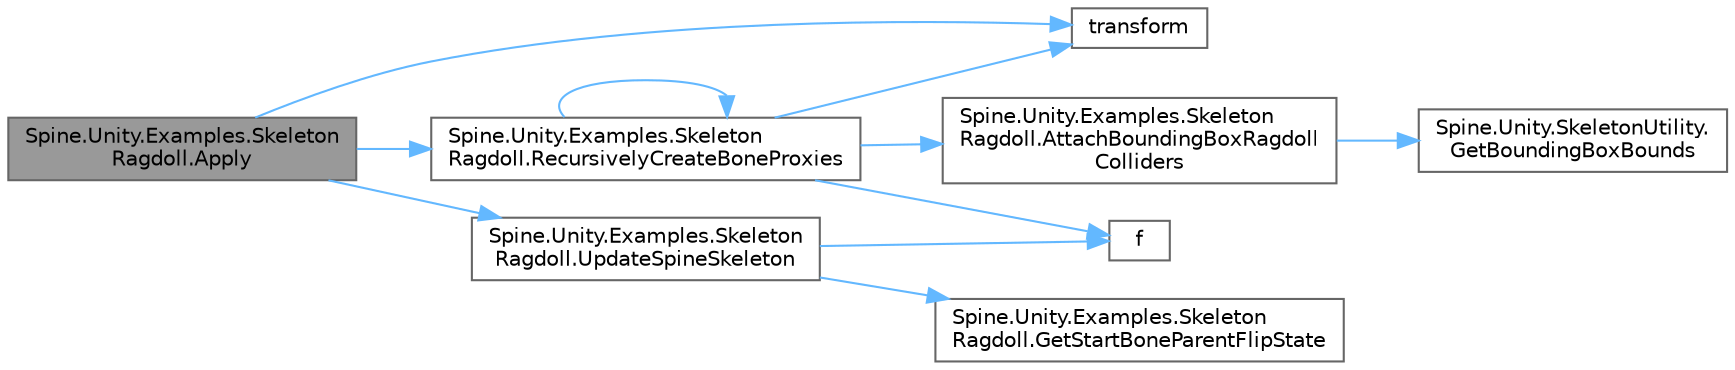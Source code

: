 digraph "Spine.Unity.Examples.SkeletonRagdoll.Apply"
{
 // LATEX_PDF_SIZE
  bgcolor="transparent";
  edge [fontname=Helvetica,fontsize=10,labelfontname=Helvetica,labelfontsize=10];
  node [fontname=Helvetica,fontsize=10,shape=box,height=0.2,width=0.4];
  rankdir="LR";
  Node1 [id="Node000001",label="Spine.Unity.Examples.Skeleton\lRagdoll.Apply",height=0.2,width=0.4,color="gray40", fillcolor="grey60", style="filled", fontcolor="black",tooltip="Instantiates the ragdoll simulation and applies its transforms to the skeleton."];
  Node1 -> Node2 [id="edge1_Node000001_Node000002",color="steelblue1",style="solid",tooltip=" "];
  Node2 [id="Node000002",label="Spine.Unity.Examples.Skeleton\lRagdoll.RecursivelyCreateBoneProxies",height=0.2,width=0.4,color="grey40", fillcolor="white", style="filled",URL="$class_spine_1_1_unity_1_1_examples_1_1_skeleton_ragdoll.html#a7bb32bf22829ee4461170b4c59a4deb0",tooltip=" "];
  Node2 -> Node3 [id="edge2_Node000002_Node000003",color="steelblue1",style="solid",tooltip=" "];
  Node3 [id="Node000003",label="Spine.Unity.Examples.Skeleton\lRagdoll.AttachBoundingBoxRagdoll\lColliders",height=0.2,width=0.4,color="grey40", fillcolor="white", style="filled",URL="$class_spine_1_1_unity_1_1_examples_1_1_skeleton_ragdoll.html#a624fd3c747d59a6eb356414bc2f5c590",tooltip=" "];
  Node3 -> Node4 [id="edge3_Node000003_Node000004",color="steelblue1",style="solid",tooltip=" "];
  Node4 [id="Node000004",label="Spine.Unity.SkeletonUtility.\lGetBoundingBoxBounds",height=0.2,width=0.4,color="grey40", fillcolor="white", style="filled",URL="$class_spine_1_1_unity_1_1_skeleton_utility.html#aed27598167513f9671caf80a7feb92d9",tooltip=" "];
  Node2 -> Node5 [id="edge4_Node000002_Node000005",color="steelblue1",style="solid",tooltip=" "];
  Node5 [id="Node000005",label="f",height=0.2,width=0.4,color="grey40", fillcolor="white", style="filled",URL="$cxx11__tensor__map_8cpp.html#a7f507fea02198f6cb81c86640c7b1a4e",tooltip=" "];
  Node2 -> Node2 [id="edge5_Node000002_Node000002",color="steelblue1",style="solid",tooltip=" "];
  Node2 -> Node6 [id="edge6_Node000002_Node000006",color="steelblue1",style="solid",tooltip=" "];
  Node6 [id="Node000006",label="transform",height=0.2,width=0.4,color="grey40", fillcolor="white", style="filled",URL="$geometry_8cpp.html#ad05130a1d9f2e9708c1125b4cc2fe7cb",tooltip=" "];
  Node1 -> Node6 [id="edge7_Node000001_Node000006",color="steelblue1",style="solid",tooltip=" "];
  Node1 -> Node7 [id="edge8_Node000001_Node000007",color="steelblue1",style="solid",tooltip=" "];
  Node7 [id="Node000007",label="Spine.Unity.Examples.Skeleton\lRagdoll.UpdateSpineSkeleton",height=0.2,width=0.4,color="grey40", fillcolor="white", style="filled",URL="$class_spine_1_1_unity_1_1_examples_1_1_skeleton_ragdoll.html#a869b65db40aaefca350fe7ddf69e03e5",tooltip=" "];
  Node7 -> Node5 [id="edge9_Node000007_Node000005",color="steelblue1",style="solid",tooltip=" "];
  Node7 -> Node8 [id="edge10_Node000007_Node000008",color="steelblue1",style="solid",tooltip=" "];
  Node8 [id="Node000008",label="Spine.Unity.Examples.Skeleton\lRagdoll.GetStartBoneParentFlipState",height=0.2,width=0.4,color="grey40", fillcolor="white", style="filled",URL="$class_spine_1_1_unity_1_1_examples_1_1_skeleton_ragdoll.html#a8723b17e194c9714a336ebf5193f9a42",tooltip=" "];
}
